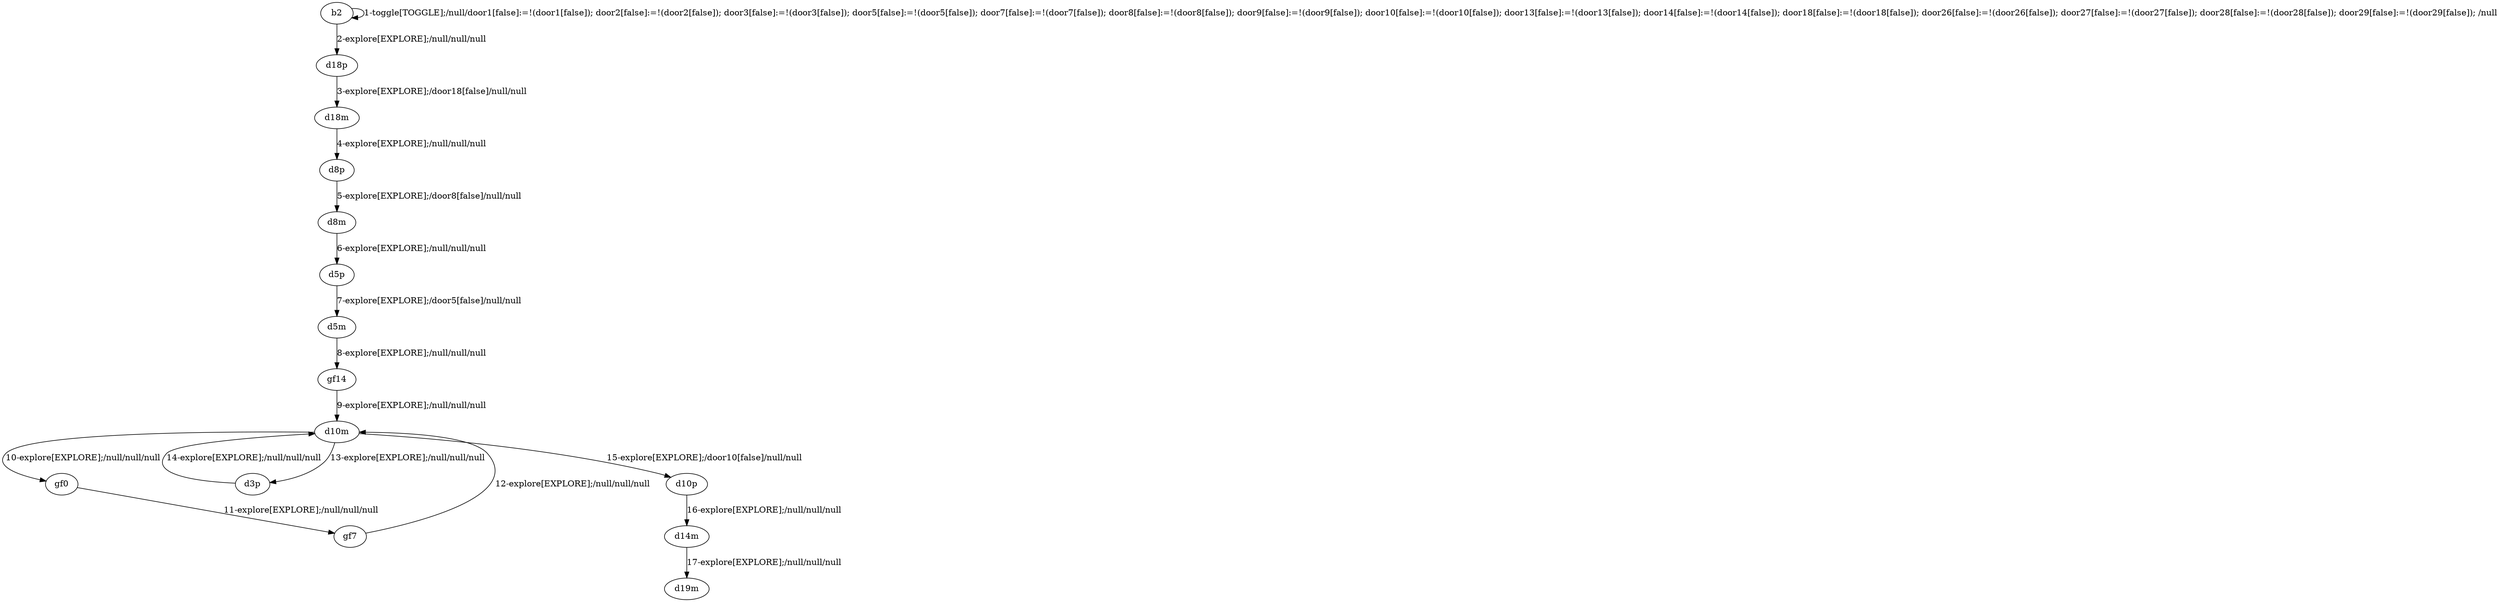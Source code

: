 # Total number of goals covered by this test: 6
# gf0 --> gf7
# d10m --> gf0
# gf7 --> d10m
# d10m --> d3p
# gf14 --> d10m
# d3p --> d10m

digraph g {
"b2" -> "b2" [label = "1-toggle[TOGGLE];/null/door1[false]:=!(door1[false]); door2[false]:=!(door2[false]); door3[false]:=!(door3[false]); door5[false]:=!(door5[false]); door7[false]:=!(door7[false]); door8[false]:=!(door8[false]); door9[false]:=!(door9[false]); door10[false]:=!(door10[false]); door13[false]:=!(door13[false]); door14[false]:=!(door14[false]); door18[false]:=!(door18[false]); door26[false]:=!(door26[false]); door27[false]:=!(door27[false]); door28[false]:=!(door28[false]); door29[false]:=!(door29[false]); /null"];
"b2" -> "d18p" [label = "2-explore[EXPLORE];/null/null/null"];
"d18p" -> "d18m" [label = "3-explore[EXPLORE];/door18[false]/null/null"];
"d18m" -> "d8p" [label = "4-explore[EXPLORE];/null/null/null"];
"d8p" -> "d8m" [label = "5-explore[EXPLORE];/door8[false]/null/null"];
"d8m" -> "d5p" [label = "6-explore[EXPLORE];/null/null/null"];
"d5p" -> "d5m" [label = "7-explore[EXPLORE];/door5[false]/null/null"];
"d5m" -> "gf14" [label = "8-explore[EXPLORE];/null/null/null"];
"gf14" -> "d10m" [label = "9-explore[EXPLORE];/null/null/null"];
"d10m" -> "gf0" [label = "10-explore[EXPLORE];/null/null/null"];
"gf0" -> "gf7" [label = "11-explore[EXPLORE];/null/null/null"];
"gf7" -> "d10m" [label = "12-explore[EXPLORE];/null/null/null"];
"d10m" -> "d3p" [label = "13-explore[EXPLORE];/null/null/null"];
"d3p" -> "d10m" [label = "14-explore[EXPLORE];/null/null/null"];
"d10m" -> "d10p" [label = "15-explore[EXPLORE];/door10[false]/null/null"];
"d10p" -> "d14m" [label = "16-explore[EXPLORE];/null/null/null"];
"d14m" -> "d19m" [label = "17-explore[EXPLORE];/null/null/null"];
}